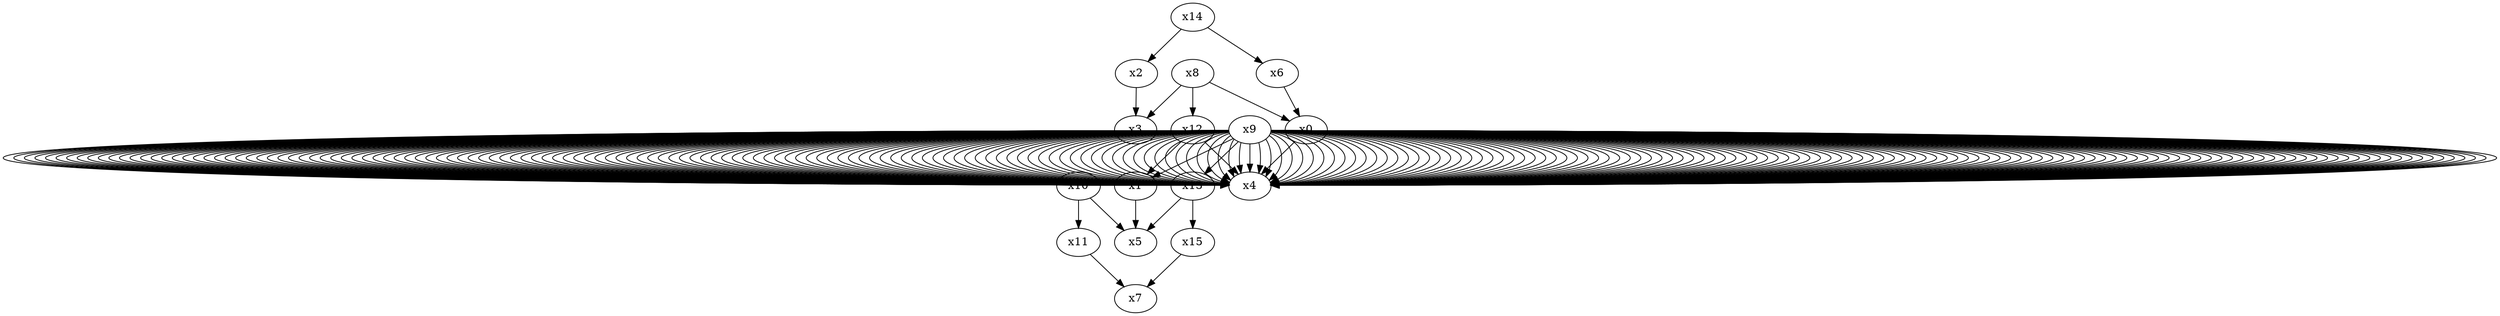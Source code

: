digraph  {
	x11 -> x7 [key=0];
x1 -> x5 [key=0];
x6 -> x0 [key=0];
x0 -> x4 [key=0];
x8 -> x0 [key=0];
x8 -> x12 [key=0];
x8 -> x3 [key=0];
x13 -> x5 [key=0];
x13 -> x15 [key=0];
x15 -> x7 [key=0];
x9 -> x1 [key=0];
x9 -> x13 [key=0];
x9 -> x4 [key=0];
x9 -> x4 [key=1];
x9 -> x4 [key=2];
x9 -> x4 [key=3];
x9 -> x4 [key=4];
x9 -> x4 [key=5];
x9 -> x4 [key=6];
x9 -> x4 [key=7];
x9 -> x4 [key=8];
x9 -> x4 [key=9];
x9 -> x4 [key=10];
x9 -> x4 [key=11];
x9 -> x4 [key=12];
x9 -> x4 [key=13];
x9 -> x4 [key=14];
x9 -> x4 [key=15];
x9 -> x4 [key=16];
x9 -> x4 [key=17];
x9 -> x4 [key=18];
x9 -> x4 [key=19];
x9 -> x4 [key=20];
x9 -> x4 [key=21];
x9 -> x4 [key=22];
x9 -> x4 [key=23];
x9 -> x4 [key=24];
x9 -> x4 [key=25];
x9 -> x4 [key=26];
x9 -> x4 [key=27];
x9 -> x4 [key=28];
x9 -> x4 [key=29];
x9 -> x4 [key=30];
x9 -> x4 [key=31];
x9 -> x4 [key=32];
x9 -> x4 [key=33];
x9 -> x4 [key=34];
x9 -> x4 [key=35];
x9 -> x4 [key=36];
x9 -> x4 [key=37];
x9 -> x4 [key=38];
x9 -> x4 [key=39];
x9 -> x4 [key=40];
x9 -> x4 [key=41];
x9 -> x4 [key=42];
x9 -> x4 [key=43];
x9 -> x4 [key=44];
x9 -> x4 [key=45];
x9 -> x4 [key=46];
x9 -> x4 [key=47];
x9 -> x4 [key=48];
x9 -> x4 [key=49];
x9 -> x4 [key=50];
x9 -> x4 [key=51];
x9 -> x4 [key=52];
x9 -> x4 [key=53];
x9 -> x4 [key=54];
x9 -> x4 [key=55];
x9 -> x4 [key=56];
x9 -> x4 [key=57];
x9 -> x4 [key=58];
x9 -> x4 [key=59];
x9 -> x4 [key=60];
x9 -> x4 [key=61];
x9 -> x4 [key=62];
x9 -> x4 [key=63];
x9 -> x4 [key=64];
x9 -> x4 [key=65];
x9 -> x4 [key=66];
x9 -> x4 [key=67];
x9 -> x4 [key=68];
x9 -> x4 [key=69];
x9 -> x4 [key=70];
x9 -> x4 [key=71];
x9 -> x4 [key=72];
x9 -> x4 [key=73];
x9 -> x4 [key=74];
x9 -> x4 [key=75];
x9 -> x4 [key=76];
x9 -> x4 [key=77];
x9 -> x4 [key=78];
x9 -> x4 [key=79];
x9 -> x4 [key=80];
x9 -> x4 [key=81];
x9 -> x4 [key=82];
x9 -> x4 [key=83];
x9 -> x4 [key=84];
x9 -> x4 [key=85];
x9 -> x4 [key=86];
x9 -> x4 [key=87];
x9 -> x4 [key=88];
x9 -> x4 [key=89];
x9 -> x4 [key=90];
x9 -> x4 [key=91];
x9 -> x4 [key=92];
x9 -> x4 [key=93];
x9 -> x4 [key=94];
x9 -> x4 [key=95];
x9 -> x4 [key=96];
x9 -> x4 [key=97];
x9 -> x4 [key=98];
x9 -> x4 [key=99];
x9 -> x4 [key=100];
x9 -> x4 [key=101];
x9 -> x4 [key=102];
x9 -> x4 [key=103];
x9 -> x4 [key=104];
x9 -> x4 [key=105];
x9 -> x4 [key=106];
x9 -> x4 [key=107];
x9 -> x4 [key=108];
x9 -> x4 [key=109];
x9 -> x4 [key=110];
x9 -> x4 [key=111];
x9 -> x4 [key=112];
x9 -> x4 [key=113];
x9 -> x4 [key=114];
x9 -> x4 [key=115];
x9 -> x4 [key=116];
x9 -> x4 [key=117];
x9 -> x4 [key=118];
x9 -> x4 [key=119];
x9 -> x4 [key=120];
x9 -> x4 [key=121];
x9 -> x4 [key=122];
x9 -> x4 [key=123];
x9 -> x4 [key=124];
x9 -> x4 [key=125];
x9 -> x4 [key=126];
x9 -> x4 [key=127];
x9 -> x4 [key=128];
x9 -> x4 [key=129];
x9 -> x4 [key=130];
x9 -> x4 [key=131];
x9 -> x4 [key=132];
x9 -> x4 [key=133];
x9 -> x4 [key=134];
x9 -> x4 [key=135];
x9 -> x4 [key=136];
x9 -> x4 [key=137];
x9 -> x4 [key=138];
x9 -> x4 [key=139];
x9 -> x4 [key=140];
x9 -> x4 [key=141];
x9 -> x4 [key=142];
x9 -> x4 [key=143];
x9 -> x4 [key=144];
x9 -> x4 [key=145];
x9 -> x4 [key=146];
x9 -> x4 [key=147];
x9 -> x4 [key=148];
x9 -> x4 [key=149];
x9 -> x4 [key=150];
x9 -> x4 [key=151];
x9 -> x4 [key=152];
x9 -> x4 [key=153];
x9 -> x4 [key=154];
x9 -> x4 [key=155];
x9 -> x4 [key=156];
x9 -> x4 [key=157];
x9 -> x4 [key=158];
x9 -> x4 [key=159];
x9 -> x4 [key=160];
x9 -> x4 [key=161];
x9 -> x4 [key=162];
x9 -> x4 [key=163];
x9 -> x4 [key=164];
x9 -> x4 [key=165];
x9 -> x4 [key=166];
x9 -> x4 [key=167];
x9 -> x4 [key=168];
x9 -> x4 [key=169];
x9 -> x4 [key=170];
x9 -> x4 [key=171];
x9 -> x4 [key=172];
x9 -> x4 [key=173];
x9 -> x4 [key=174];
x9 -> x4 [key=175];
x9 -> x4 [key=176];
x9 -> x4 [key=177];
x9 -> x4 [key=178];
x9 -> x4 [key=179];
x9 -> x4 [key=180];
x9 -> x4 [key=181];
x9 -> x4 [key=182];
x9 -> x4 [key=183];
x9 -> x4 [key=184];
x9 -> x4 [key=185];
x9 -> x4 [key=186];
x9 -> x4 [key=187];
x9 -> x4 [key=188];
x9 -> x4 [key=189];
x9 -> x4 [key=190];
x9 -> x4 [key=191];
x9 -> x4 [key=192];
x9 -> x4 [key=193];
x9 -> x4 [key=194];
x9 -> x4 [key=195];
x9 -> x4 [key=196];
x9 -> x4 [key=197];
x9 -> x4 [key=198];
x9 -> x4 [key=199];
x9 -> x4 [key=200];
x9 -> x4 [key=201];
x9 -> x4 [key=202];
x9 -> x4 [key=203];
x9 -> x4 [key=204];
x9 -> x4 [key=205];
x9 -> x4 [key=206];
x9 -> x4 [key=207];
x9 -> x4 [key=208];
x9 -> x4 [key=209];
x9 -> x4 [key=210];
x9 -> x4 [key=211];
x9 -> x4 [key=212];
x9 -> x4 [key=213];
x9 -> x4 [key=214];
x9 -> x4 [key=215];
x9 -> x4 [key=216];
x9 -> x4 [key=217];
x9 -> x4 [key=218];
x9 -> x4 [key=219];
x9 -> x4 [key=220];
x9 -> x4 [key=221];
x9 -> x4 [key=222];
x9 -> x4 [key=223];
x9 -> x4 [key=224];
x9 -> x4 [key=225];
x9 -> x4 [key=226];
x9 -> x4 [key=227];
x9 -> x4 [key=228];
x9 -> x4 [key=229];
x9 -> x4 [key=230];
x9 -> x4 [key=231];
x9 -> x4 [key=232];
x9 -> x4 [key=233];
x9 -> x4 [key=234];
x9 -> x4 [key=235];
x9 -> x4 [key=236];
x10 -> x11 [key=0];
x10 -> x5 [key=0];
x12 -> x1 [key=0];
x12 -> x4 [key=0];
x14 -> x6 [key=0];
x14 -> x2 [key=0];
x2 -> x3 [key=0];
}
